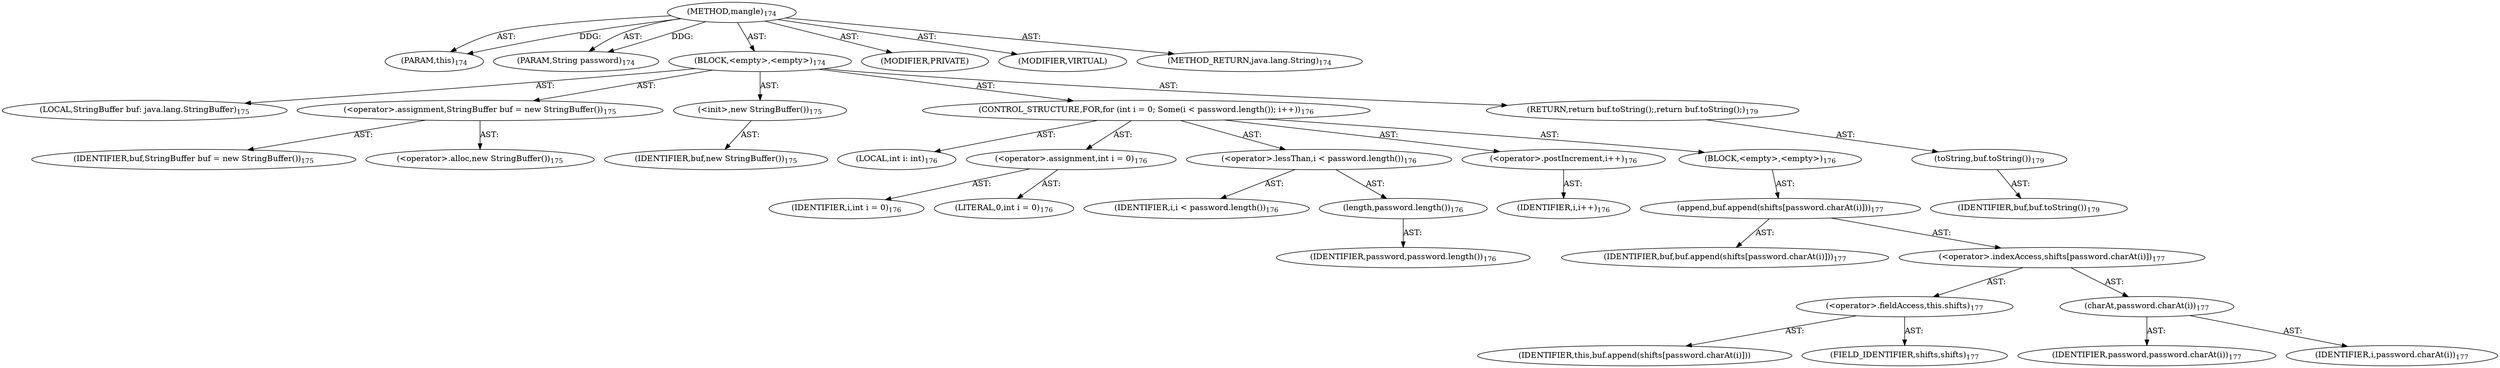 digraph "mangle" {  
"111669149698" [label = <(METHOD,mangle)<SUB>174</SUB>> ]
"115964116997" [label = <(PARAM,this)<SUB>174</SUB>> ]
"115964116998" [label = <(PARAM,String password)<SUB>174</SUB>> ]
"25769803795" [label = <(BLOCK,&lt;empty&gt;,&lt;empty&gt;)<SUB>174</SUB>> ]
"94489280522" [label = <(LOCAL,StringBuffer buf: java.lang.StringBuffer)<SUB>175</SUB>> ]
"30064771166" [label = <(&lt;operator&gt;.assignment,StringBuffer buf = new StringBuffer())<SUB>175</SUB>> ]
"68719476808" [label = <(IDENTIFIER,buf,StringBuffer buf = new StringBuffer())<SUB>175</SUB>> ]
"30064771167" [label = <(&lt;operator&gt;.alloc,new StringBuffer())<SUB>175</SUB>> ]
"30064771168" [label = <(&lt;init&gt;,new StringBuffer())<SUB>175</SUB>> ]
"68719476809" [label = <(IDENTIFIER,buf,new StringBuffer())<SUB>175</SUB>> ]
"47244640268" [label = <(CONTROL_STRUCTURE,FOR,for (int i = 0; Some(i &lt; password.length()); i++))<SUB>176</SUB>> ]
"94489280523" [label = <(LOCAL,int i: int)<SUB>176</SUB>> ]
"30064771169" [label = <(&lt;operator&gt;.assignment,int i = 0)<SUB>176</SUB>> ]
"68719476810" [label = <(IDENTIFIER,i,int i = 0)<SUB>176</SUB>> ]
"90194313493" [label = <(LITERAL,0,int i = 0)<SUB>176</SUB>> ]
"30064771170" [label = <(&lt;operator&gt;.lessThan,i &lt; password.length())<SUB>176</SUB>> ]
"68719476811" [label = <(IDENTIFIER,i,i &lt; password.length())<SUB>176</SUB>> ]
"30064771171" [label = <(length,password.length())<SUB>176</SUB>> ]
"68719476812" [label = <(IDENTIFIER,password,password.length())<SUB>176</SUB>> ]
"30064771172" [label = <(&lt;operator&gt;.postIncrement,i++)<SUB>176</SUB>> ]
"68719476813" [label = <(IDENTIFIER,i,i++)<SUB>176</SUB>> ]
"25769803796" [label = <(BLOCK,&lt;empty&gt;,&lt;empty&gt;)<SUB>176</SUB>> ]
"30064771173" [label = <(append,buf.append(shifts[password.charAt(i)]))<SUB>177</SUB>> ]
"68719476814" [label = <(IDENTIFIER,buf,buf.append(shifts[password.charAt(i)]))<SUB>177</SUB>> ]
"30064771174" [label = <(&lt;operator&gt;.indexAccess,shifts[password.charAt(i)])<SUB>177</SUB>> ]
"30064771175" [label = <(&lt;operator&gt;.fieldAccess,this.shifts)<SUB>177</SUB>> ]
"68719476815" [label = <(IDENTIFIER,this,buf.append(shifts[password.charAt(i)]))> ]
"55834574871" [label = <(FIELD_IDENTIFIER,shifts,shifts)<SUB>177</SUB>> ]
"30064771176" [label = <(charAt,password.charAt(i))<SUB>177</SUB>> ]
"68719476816" [label = <(IDENTIFIER,password,password.charAt(i))<SUB>177</SUB>> ]
"68719476817" [label = <(IDENTIFIER,i,password.charAt(i))<SUB>177</SUB>> ]
"146028888064" [label = <(RETURN,return buf.toString();,return buf.toString();)<SUB>179</SUB>> ]
"30064771177" [label = <(toString,buf.toString())<SUB>179</SUB>> ]
"68719476818" [label = <(IDENTIFIER,buf,buf.toString())<SUB>179</SUB>> ]
"133143986184" [label = <(MODIFIER,PRIVATE)> ]
"133143986185" [label = <(MODIFIER,VIRTUAL)> ]
"128849018882" [label = <(METHOD_RETURN,java.lang.String)<SUB>174</SUB>> ]
  "111669149698" -> "115964116997"  [ label = "AST: "] 
  "111669149698" -> "115964116998"  [ label = "AST: "] 
  "111669149698" -> "25769803795"  [ label = "AST: "] 
  "111669149698" -> "133143986184"  [ label = "AST: "] 
  "111669149698" -> "133143986185"  [ label = "AST: "] 
  "111669149698" -> "128849018882"  [ label = "AST: "] 
  "25769803795" -> "94489280522"  [ label = "AST: "] 
  "25769803795" -> "30064771166"  [ label = "AST: "] 
  "25769803795" -> "30064771168"  [ label = "AST: "] 
  "25769803795" -> "47244640268"  [ label = "AST: "] 
  "25769803795" -> "146028888064"  [ label = "AST: "] 
  "30064771166" -> "68719476808"  [ label = "AST: "] 
  "30064771166" -> "30064771167"  [ label = "AST: "] 
  "30064771168" -> "68719476809"  [ label = "AST: "] 
  "47244640268" -> "94489280523"  [ label = "AST: "] 
  "47244640268" -> "30064771169"  [ label = "AST: "] 
  "47244640268" -> "30064771170"  [ label = "AST: "] 
  "47244640268" -> "30064771172"  [ label = "AST: "] 
  "47244640268" -> "25769803796"  [ label = "AST: "] 
  "30064771169" -> "68719476810"  [ label = "AST: "] 
  "30064771169" -> "90194313493"  [ label = "AST: "] 
  "30064771170" -> "68719476811"  [ label = "AST: "] 
  "30064771170" -> "30064771171"  [ label = "AST: "] 
  "30064771171" -> "68719476812"  [ label = "AST: "] 
  "30064771172" -> "68719476813"  [ label = "AST: "] 
  "25769803796" -> "30064771173"  [ label = "AST: "] 
  "30064771173" -> "68719476814"  [ label = "AST: "] 
  "30064771173" -> "30064771174"  [ label = "AST: "] 
  "30064771174" -> "30064771175"  [ label = "AST: "] 
  "30064771174" -> "30064771176"  [ label = "AST: "] 
  "30064771175" -> "68719476815"  [ label = "AST: "] 
  "30064771175" -> "55834574871"  [ label = "AST: "] 
  "30064771176" -> "68719476816"  [ label = "AST: "] 
  "30064771176" -> "68719476817"  [ label = "AST: "] 
  "146028888064" -> "30064771177"  [ label = "AST: "] 
  "30064771177" -> "68719476818"  [ label = "AST: "] 
  "111669149698" -> "115964116997"  [ label = "DDG: "] 
  "111669149698" -> "115964116998"  [ label = "DDG: "] 
}
